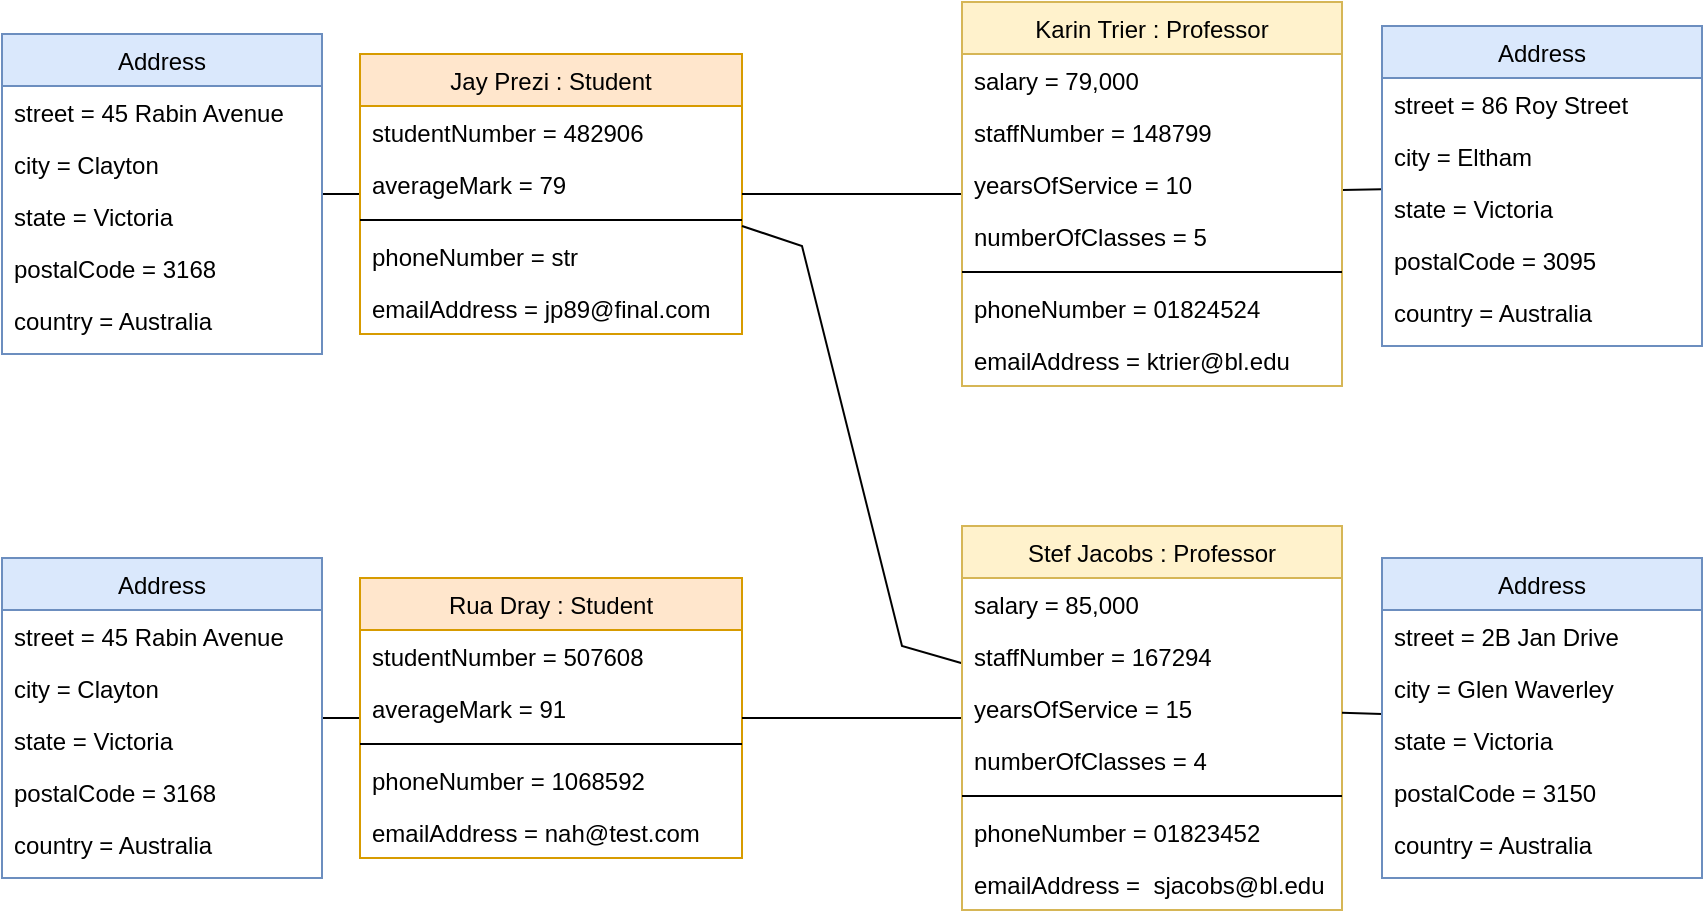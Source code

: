 <mxfile version="25.0.2" pages="2">
  <diagram name="uml object diagram" id="jEh3iE3DxbtNQt7Xf3Le">
    <mxGraphModel dx="1000" dy="1674" grid="0" gridSize="10" guides="1" tooltips="1" connect="1" arrows="1" fold="1" page="0" pageScale="1" pageWidth="1169" pageHeight="827" math="0" shadow="0">
      <root>
        <mxCell id="0" />
        <mxCell id="1" parent="0" />
        <mxCell id="7xocbiBguHXkOmWYN_6A-1" style="edgeStyle=none;shape=connector;curved=0;rounded=0;orthogonalLoop=1;jettySize=auto;html=1;strokeColor=default;align=center;verticalAlign=middle;fontFamily=Helvetica;fontSize=12;fontColor=default;labelBackgroundColor=default;startSize=8;endArrow=none;endFill=0;endSize=8;" edge="1" parent="1" source="7xocbiBguHXkOmWYN_6A-2" target="7xocbiBguHXkOmWYN_6A-35">
          <mxGeometry relative="1" as="geometry" />
        </mxCell>
        <mxCell id="7xocbiBguHXkOmWYN_6A-2" value="Jay Prezi : Student" style="swimlane;fontStyle=0;align=center;verticalAlign=top;childLayout=stackLayout;horizontal=1;startSize=26;horizontalStack=0;resizeParent=1;resizeLast=0;collapsible=1;marginBottom=0;rounded=0;shadow=0;strokeWidth=1;fillColor=#ffe6cc;strokeColor=#d79b00;" vertex="1" parent="1">
          <mxGeometry x="1508" y="46" width="191" height="140" as="geometry">
            <mxRectangle x="130" y="380" width="160" height="26" as="alternateBounds" />
          </mxGeometry>
        </mxCell>
        <mxCell id="7xocbiBguHXkOmWYN_6A-3" value="studentNumber = 482906" style="text;align=left;verticalAlign=top;spacingLeft=4;spacingRight=4;overflow=hidden;rotatable=0;points=[[0,0.5],[1,0.5]];portConstraint=eastwest;fontStyle=0" vertex="1" parent="7xocbiBguHXkOmWYN_6A-2">
          <mxGeometry y="26" width="191" height="26" as="geometry" />
        </mxCell>
        <mxCell id="7xocbiBguHXkOmWYN_6A-4" value="averageMark = 79" style="text;align=left;verticalAlign=top;spacingLeft=4;spacingRight=4;overflow=hidden;rotatable=0;points=[[0,0.5],[1,0.5]];portConstraint=eastwest;rounded=0;shadow=0;html=0;" vertex="1" parent="7xocbiBguHXkOmWYN_6A-2">
          <mxGeometry y="52" width="191" height="26" as="geometry" />
        </mxCell>
        <mxCell id="7xocbiBguHXkOmWYN_6A-5" value="" style="line;strokeWidth=1;rotatable=0;dashed=0;labelPosition=right;align=left;verticalAlign=middle;spacingTop=0;spacingLeft=6;points=[];portConstraint=eastwest;fontFamily=Helvetica;fontSize=12;fontColor=default;labelBackgroundColor=default;" vertex="1" parent="7xocbiBguHXkOmWYN_6A-2">
          <mxGeometry y="78" width="191" height="10" as="geometry" />
        </mxCell>
        <mxCell id="7xocbiBguHXkOmWYN_6A-6" value="phoneNumber = str" style="text;align=left;verticalAlign=top;spacingLeft=4;spacingRight=4;overflow=hidden;rotatable=0;points=[[0,0.5],[1,0.5]];portConstraint=eastwest;rounded=0;shadow=0;html=0;" vertex="1" parent="7xocbiBguHXkOmWYN_6A-2">
          <mxGeometry y="88" width="191" height="26" as="geometry" />
        </mxCell>
        <mxCell id="7xocbiBguHXkOmWYN_6A-7" value="emailAddress = jp89@final.com" style="text;align=left;verticalAlign=top;spacingLeft=4;spacingRight=4;overflow=hidden;rotatable=0;points=[[0,0.5],[1,0.5]];portConstraint=eastwest;rounded=0;shadow=0;html=0;" vertex="1" parent="7xocbiBguHXkOmWYN_6A-2">
          <mxGeometry y="114" width="191" height="26" as="geometry" />
        </mxCell>
        <mxCell id="7xocbiBguHXkOmWYN_6A-8" style="edgeStyle=none;shape=connector;curved=0;rounded=0;orthogonalLoop=1;jettySize=auto;html=1;strokeColor=default;align=center;verticalAlign=middle;fontFamily=Helvetica;fontSize=12;fontColor=default;labelBackgroundColor=default;startSize=8;endArrow=none;endFill=0;endSize=8;" edge="1" parent="1" source="7xocbiBguHXkOmWYN_6A-9" target="7xocbiBguHXkOmWYN_6A-42">
          <mxGeometry relative="1" as="geometry">
            <mxPoint x="1489" y="378" as="targetPoint" />
          </mxGeometry>
        </mxCell>
        <mxCell id="7xocbiBguHXkOmWYN_6A-9" value="Rua Dray : Student" style="swimlane;fontStyle=0;align=center;verticalAlign=top;childLayout=stackLayout;horizontal=1;startSize=26;horizontalStack=0;resizeParent=1;resizeLast=0;collapsible=1;marginBottom=0;rounded=0;shadow=0;strokeWidth=1;fillColor=#ffe6cc;strokeColor=#d79b00;" vertex="1" parent="1">
          <mxGeometry x="1508" y="308" width="191" height="140" as="geometry">
            <mxRectangle x="1369" y="296" width="160" height="26" as="alternateBounds" />
          </mxGeometry>
        </mxCell>
        <mxCell id="7xocbiBguHXkOmWYN_6A-10" value="studentNumber = 507608" style="text;align=left;verticalAlign=top;spacingLeft=4;spacingRight=4;overflow=hidden;rotatable=0;points=[[0,0.5],[1,0.5]];portConstraint=eastwest;fontStyle=0" vertex="1" parent="7xocbiBguHXkOmWYN_6A-9">
          <mxGeometry y="26" width="191" height="26" as="geometry" />
        </mxCell>
        <mxCell id="7xocbiBguHXkOmWYN_6A-11" value="averageMark = 91" style="text;align=left;verticalAlign=top;spacingLeft=4;spacingRight=4;overflow=hidden;rotatable=0;points=[[0,0.5],[1,0.5]];portConstraint=eastwest;rounded=0;shadow=0;html=0;" vertex="1" parent="7xocbiBguHXkOmWYN_6A-9">
          <mxGeometry y="52" width="191" height="26" as="geometry" />
        </mxCell>
        <mxCell id="7xocbiBguHXkOmWYN_6A-12" value="" style="line;strokeWidth=1;rotatable=0;dashed=0;labelPosition=right;align=left;verticalAlign=middle;spacingTop=0;spacingLeft=6;points=[];portConstraint=eastwest;fontFamily=Helvetica;fontSize=12;fontColor=default;labelBackgroundColor=default;" vertex="1" parent="7xocbiBguHXkOmWYN_6A-9">
          <mxGeometry y="78" width="191" height="10" as="geometry" />
        </mxCell>
        <mxCell id="7xocbiBguHXkOmWYN_6A-13" value="phoneNumber = 1068592" style="text;align=left;verticalAlign=top;spacingLeft=4;spacingRight=4;overflow=hidden;rotatable=0;points=[[0,0.5],[1,0.5]];portConstraint=eastwest;rounded=0;shadow=0;html=0;" vertex="1" parent="7xocbiBguHXkOmWYN_6A-9">
          <mxGeometry y="88" width="191" height="26" as="geometry" />
        </mxCell>
        <mxCell id="7xocbiBguHXkOmWYN_6A-14" value="emailAddress = nah@test.com" style="text;align=left;verticalAlign=top;spacingLeft=4;spacingRight=4;overflow=hidden;rotatable=0;points=[[0,0.5],[1,0.5]];portConstraint=eastwest;rounded=0;shadow=0;html=0;" vertex="1" parent="7xocbiBguHXkOmWYN_6A-9">
          <mxGeometry y="114" width="191" height="26" as="geometry" />
        </mxCell>
        <mxCell id="7xocbiBguHXkOmWYN_6A-15" style="edgeStyle=none;curved=0;rounded=0;orthogonalLoop=1;jettySize=auto;html=1;fontSize=12;startSize=8;endSize=8;endArrow=none;endFill=0;strokeColor=default;align=center;verticalAlign=middle;fontFamily=Helvetica;fontColor=default;labelBackgroundColor=default;" edge="1" parent="1" source="7xocbiBguHXkOmWYN_6A-17" target="7xocbiBguHXkOmWYN_6A-2">
          <mxGeometry relative="1" as="geometry" />
        </mxCell>
        <mxCell id="7xocbiBguHXkOmWYN_6A-16" style="edgeStyle=none;shape=connector;curved=0;rounded=0;orthogonalLoop=1;jettySize=auto;html=1;strokeColor=default;align=center;verticalAlign=middle;fontFamily=Helvetica;fontSize=12;fontColor=default;labelBackgroundColor=default;startSize=8;endArrow=none;endFill=0;endSize=8;" edge="1" parent="1" source="7xocbiBguHXkOmWYN_6A-17" target="7xocbiBguHXkOmWYN_6A-48">
          <mxGeometry relative="1" as="geometry">
            <mxPoint x="2019" y="116" as="targetPoint" />
          </mxGeometry>
        </mxCell>
        <mxCell id="7xocbiBguHXkOmWYN_6A-17" value="Karin Trier : Professor" style="swimlane;fontStyle=0;align=center;verticalAlign=top;childLayout=stackLayout;horizontal=1;startSize=26;horizontalStack=0;resizeParent=1;resizeLast=0;collapsible=1;marginBottom=0;rounded=0;shadow=0;strokeWidth=1;fillColor=#fff2cc;strokeColor=#d6b656;" vertex="1" parent="1">
          <mxGeometry x="1809" y="20" width="190" height="192" as="geometry">
            <mxRectangle x="340" y="380" width="170" height="26" as="alternateBounds" />
          </mxGeometry>
        </mxCell>
        <mxCell id="7xocbiBguHXkOmWYN_6A-18" value="salary = 79,000" style="text;align=left;verticalAlign=top;spacingLeft=4;spacingRight=4;overflow=hidden;rotatable=0;points=[[0,0.5],[1,0.5]];portConstraint=eastwest;" vertex="1" parent="7xocbiBguHXkOmWYN_6A-17">
          <mxGeometry y="26" width="190" height="26" as="geometry" />
        </mxCell>
        <mxCell id="7xocbiBguHXkOmWYN_6A-19" value="staffNumber = 148799" style="text;align=left;verticalAlign=top;spacingLeft=4;spacingRight=4;overflow=hidden;rotatable=0;points=[[0,0.5],[1,0.5]];portConstraint=eastwest;" vertex="1" parent="7xocbiBguHXkOmWYN_6A-17">
          <mxGeometry y="52" width="190" height="26" as="geometry" />
        </mxCell>
        <mxCell id="7xocbiBguHXkOmWYN_6A-20" value="yearsOfService = 10" style="text;align=left;verticalAlign=top;spacingLeft=4;spacingRight=4;overflow=hidden;rotatable=0;points=[[0,0.5],[1,0.5]];portConstraint=eastwest;" vertex="1" parent="7xocbiBguHXkOmWYN_6A-17">
          <mxGeometry y="78" width="190" height="26" as="geometry" />
        </mxCell>
        <mxCell id="7xocbiBguHXkOmWYN_6A-21" value="numberOfClasses = 5" style="text;align=left;verticalAlign=top;spacingLeft=4;spacingRight=4;overflow=hidden;rotatable=0;points=[[0,0.5],[1,0.5]];portConstraint=eastwest;" vertex="1" parent="7xocbiBguHXkOmWYN_6A-17">
          <mxGeometry y="104" width="190" height="26" as="geometry" />
        </mxCell>
        <mxCell id="7xocbiBguHXkOmWYN_6A-22" value="" style="line;strokeWidth=1;rotatable=0;dashed=0;labelPosition=right;align=left;verticalAlign=middle;spacingTop=0;spacingLeft=6;points=[];portConstraint=eastwest;fontFamily=Helvetica;fontSize=12;fontColor=default;labelBackgroundColor=default;" vertex="1" parent="7xocbiBguHXkOmWYN_6A-17">
          <mxGeometry y="130" width="190" height="10" as="geometry" />
        </mxCell>
        <mxCell id="7xocbiBguHXkOmWYN_6A-23" value="phoneNumber = 01824524" style="text;align=left;verticalAlign=top;spacingLeft=4;spacingRight=4;overflow=hidden;rotatable=0;points=[[0,0.5],[1,0.5]];portConstraint=eastwest;rounded=0;shadow=0;html=0;" vertex="1" parent="7xocbiBguHXkOmWYN_6A-17">
          <mxGeometry y="140" width="190" height="26" as="geometry" />
        </mxCell>
        <mxCell id="7xocbiBguHXkOmWYN_6A-24" value="emailAddress = ktrier@bl.edu" style="text;align=left;verticalAlign=top;spacingLeft=4;spacingRight=4;overflow=hidden;rotatable=0;points=[[0,0.5],[1,0.5]];portConstraint=eastwest;rounded=0;shadow=0;html=0;" vertex="1" parent="7xocbiBguHXkOmWYN_6A-17">
          <mxGeometry y="166" width="190" height="26" as="geometry" />
        </mxCell>
        <mxCell id="7xocbiBguHXkOmWYN_6A-25" style="edgeStyle=none;curved=0;rounded=0;orthogonalLoop=1;jettySize=auto;html=1;fontSize=12;startSize=8;endSize=8;endArrow=none;endFill=0;strokeColor=default;align=center;verticalAlign=middle;fontFamily=Helvetica;fontColor=default;labelBackgroundColor=default;" edge="1" parent="1" source="7xocbiBguHXkOmWYN_6A-27" target="7xocbiBguHXkOmWYN_6A-9">
          <mxGeometry relative="1" as="geometry" />
        </mxCell>
        <mxCell id="7xocbiBguHXkOmWYN_6A-26" style="edgeStyle=none;curved=0;rounded=0;orthogonalLoop=1;jettySize=auto;html=1;fontSize=12;startSize=8;endSize=8;endArrow=none;endFill=0;strokeColor=default;align=center;verticalAlign=middle;fontFamily=Helvetica;fontColor=default;labelBackgroundColor=default;" edge="1" parent="1" source="7xocbiBguHXkOmWYN_6A-27" target="7xocbiBguHXkOmWYN_6A-2">
          <mxGeometry relative="1" as="geometry">
            <Array as="points">
              <mxPoint x="1779" y="342" />
              <mxPoint x="1729" y="142" />
              <mxPoint x="1699" y="132" />
            </Array>
          </mxGeometry>
        </mxCell>
        <mxCell id="7xocbiBguHXkOmWYN_6A-27" value="Stef Jacobs : Professor" style="swimlane;fontStyle=0;align=center;verticalAlign=top;childLayout=stackLayout;horizontal=1;startSize=26;horizontalStack=0;resizeParent=1;resizeLast=0;collapsible=1;marginBottom=0;rounded=0;shadow=0;strokeWidth=1;fillColor=#fff2cc;strokeColor=#d6b656;" vertex="1" parent="1">
          <mxGeometry x="1809" y="282" width="190" height="192" as="geometry">
            <mxRectangle x="340" y="380" width="170" height="26" as="alternateBounds" />
          </mxGeometry>
        </mxCell>
        <mxCell id="7xocbiBguHXkOmWYN_6A-28" value="salary = 85,000" style="text;align=left;verticalAlign=top;spacingLeft=4;spacingRight=4;overflow=hidden;rotatable=0;points=[[0,0.5],[1,0.5]];portConstraint=eastwest;" vertex="1" parent="7xocbiBguHXkOmWYN_6A-27">
          <mxGeometry y="26" width="190" height="26" as="geometry" />
        </mxCell>
        <mxCell id="7xocbiBguHXkOmWYN_6A-29" value="staffNumber = 167294" style="text;align=left;verticalAlign=top;spacingLeft=4;spacingRight=4;overflow=hidden;rotatable=0;points=[[0,0.5],[1,0.5]];portConstraint=eastwest;" vertex="1" parent="7xocbiBguHXkOmWYN_6A-27">
          <mxGeometry y="52" width="190" height="26" as="geometry" />
        </mxCell>
        <mxCell id="7xocbiBguHXkOmWYN_6A-30" value="yearsOfService = 15" style="text;align=left;verticalAlign=top;spacingLeft=4;spacingRight=4;overflow=hidden;rotatable=0;points=[[0,0.5],[1,0.5]];portConstraint=eastwest;" vertex="1" parent="7xocbiBguHXkOmWYN_6A-27">
          <mxGeometry y="78" width="190" height="26" as="geometry" />
        </mxCell>
        <mxCell id="7xocbiBguHXkOmWYN_6A-31" value="numberOfClasses = 4" style="text;align=left;verticalAlign=top;spacingLeft=4;spacingRight=4;overflow=hidden;rotatable=0;points=[[0,0.5],[1,0.5]];portConstraint=eastwest;" vertex="1" parent="7xocbiBguHXkOmWYN_6A-27">
          <mxGeometry y="104" width="190" height="26" as="geometry" />
        </mxCell>
        <mxCell id="7xocbiBguHXkOmWYN_6A-32" value="" style="line;strokeWidth=1;rotatable=0;dashed=0;labelPosition=right;align=left;verticalAlign=middle;spacingTop=0;spacingLeft=6;points=[];portConstraint=eastwest;fontFamily=Helvetica;fontSize=12;fontColor=default;labelBackgroundColor=default;" vertex="1" parent="7xocbiBguHXkOmWYN_6A-27">
          <mxGeometry y="130" width="190" height="10" as="geometry" />
        </mxCell>
        <mxCell id="7xocbiBguHXkOmWYN_6A-33" value="phoneNumber = 01823452" style="text;align=left;verticalAlign=top;spacingLeft=4;spacingRight=4;overflow=hidden;rotatable=0;points=[[0,0.5],[1,0.5]];portConstraint=eastwest;rounded=0;shadow=0;html=0;" vertex="1" parent="7xocbiBguHXkOmWYN_6A-27">
          <mxGeometry y="140" width="190" height="26" as="geometry" />
        </mxCell>
        <mxCell id="7xocbiBguHXkOmWYN_6A-34" value="emailAddress =  sjacobs@bl.edu" style="text;align=left;verticalAlign=top;spacingLeft=4;spacingRight=4;overflow=hidden;rotatable=0;points=[[0,0.5],[1,0.5]];portConstraint=eastwest;rounded=0;shadow=0;html=0;" vertex="1" parent="7xocbiBguHXkOmWYN_6A-27">
          <mxGeometry y="166" width="190" height="26" as="geometry" />
        </mxCell>
        <mxCell id="7xocbiBguHXkOmWYN_6A-35" value="Address" style="swimlane;fontStyle=0;align=center;verticalAlign=top;childLayout=stackLayout;horizontal=1;startSize=26;horizontalStack=0;resizeParent=1;resizeLast=0;collapsible=1;marginBottom=0;rounded=0;shadow=0;strokeWidth=1;fillColor=#dae8fc;strokeColor=#6c8ebf;" vertex="1" parent="1">
          <mxGeometry x="1329" y="36" width="160" height="160" as="geometry">
            <mxRectangle x="550" y="140" width="160" height="26" as="alternateBounds" />
          </mxGeometry>
        </mxCell>
        <mxCell id="7xocbiBguHXkOmWYN_6A-36" value="street = 45 Rabin Avenue" style="text;align=left;verticalAlign=top;spacingLeft=4;spacingRight=4;overflow=hidden;rotatable=0;points=[[0,0.5],[1,0.5]];portConstraint=eastwest;" vertex="1" parent="7xocbiBguHXkOmWYN_6A-35">
          <mxGeometry y="26" width="160" height="26" as="geometry" />
        </mxCell>
        <mxCell id="7xocbiBguHXkOmWYN_6A-37" value="city = Clayton" style="text;align=left;verticalAlign=top;spacingLeft=4;spacingRight=4;overflow=hidden;rotatable=0;points=[[0,0.5],[1,0.5]];portConstraint=eastwest;rounded=0;shadow=0;html=0;" vertex="1" parent="7xocbiBguHXkOmWYN_6A-35">
          <mxGeometry y="52" width="160" height="26" as="geometry" />
        </mxCell>
        <mxCell id="7xocbiBguHXkOmWYN_6A-38" value="state = Victoria" style="text;align=left;verticalAlign=top;spacingLeft=4;spacingRight=4;overflow=hidden;rotatable=0;points=[[0,0.5],[1,0.5]];portConstraint=eastwest;rounded=0;shadow=0;html=0;" vertex="1" parent="7xocbiBguHXkOmWYN_6A-35">
          <mxGeometry y="78" width="160" height="26" as="geometry" />
        </mxCell>
        <mxCell id="7xocbiBguHXkOmWYN_6A-39" value="postalCode = 3168" style="text;align=left;verticalAlign=top;spacingLeft=4;spacingRight=4;overflow=hidden;rotatable=0;points=[[0,0.5],[1,0.5]];portConstraint=eastwest;rounded=0;shadow=0;html=0;" vertex="1" parent="7xocbiBguHXkOmWYN_6A-35">
          <mxGeometry y="104" width="160" height="26" as="geometry" />
        </mxCell>
        <mxCell id="7xocbiBguHXkOmWYN_6A-40" value="country = Australia" style="text;align=left;verticalAlign=top;spacingLeft=4;spacingRight=4;overflow=hidden;rotatable=0;points=[[0,0.5],[1,0.5]];portConstraint=eastwest;rounded=0;shadow=0;html=0;" vertex="1" parent="7xocbiBguHXkOmWYN_6A-35">
          <mxGeometry y="130" width="160" height="26" as="geometry" />
        </mxCell>
        <mxCell id="7xocbiBguHXkOmWYN_6A-41" style="edgeStyle=none;shape=connector;curved=0;rounded=0;orthogonalLoop=1;jettySize=auto;html=1;strokeColor=default;align=center;verticalAlign=middle;fontFamily=Helvetica;fontSize=12;fontColor=default;labelBackgroundColor=default;startSize=8;endArrow=none;endFill=0;endSize=8;" edge="1" parent="1" source="7xocbiBguHXkOmWYN_6A-30" target="7xocbiBguHXkOmWYN_6A-54">
          <mxGeometry relative="1" as="geometry">
            <mxPoint x="2019" y="375.949" as="targetPoint" />
          </mxGeometry>
        </mxCell>
        <mxCell id="7xocbiBguHXkOmWYN_6A-42" value="Address" style="swimlane;fontStyle=0;align=center;verticalAlign=top;childLayout=stackLayout;horizontal=1;startSize=26;horizontalStack=0;resizeParent=1;resizeLast=0;collapsible=1;marginBottom=0;rounded=0;shadow=0;strokeWidth=1;fillColor=#dae8fc;strokeColor=#6c8ebf;" vertex="1" parent="1">
          <mxGeometry x="1329" y="298" width="160" height="160" as="geometry">
            <mxRectangle x="550" y="140" width="160" height="26" as="alternateBounds" />
          </mxGeometry>
        </mxCell>
        <mxCell id="7xocbiBguHXkOmWYN_6A-43" value="street = 45 Rabin Avenue" style="text;align=left;verticalAlign=top;spacingLeft=4;spacingRight=4;overflow=hidden;rotatable=0;points=[[0,0.5],[1,0.5]];portConstraint=eastwest;" vertex="1" parent="7xocbiBguHXkOmWYN_6A-42">
          <mxGeometry y="26" width="160" height="26" as="geometry" />
        </mxCell>
        <mxCell id="7xocbiBguHXkOmWYN_6A-44" value="city = Clayton" style="text;align=left;verticalAlign=top;spacingLeft=4;spacingRight=4;overflow=hidden;rotatable=0;points=[[0,0.5],[1,0.5]];portConstraint=eastwest;rounded=0;shadow=0;html=0;" vertex="1" parent="7xocbiBguHXkOmWYN_6A-42">
          <mxGeometry y="52" width="160" height="26" as="geometry" />
        </mxCell>
        <mxCell id="7xocbiBguHXkOmWYN_6A-45" value="state = Victoria" style="text;align=left;verticalAlign=top;spacingLeft=4;spacingRight=4;overflow=hidden;rotatable=0;points=[[0,0.5],[1,0.5]];portConstraint=eastwest;rounded=0;shadow=0;html=0;" vertex="1" parent="7xocbiBguHXkOmWYN_6A-42">
          <mxGeometry y="78" width="160" height="26" as="geometry" />
        </mxCell>
        <mxCell id="7xocbiBguHXkOmWYN_6A-46" value="postalCode = 3168" style="text;align=left;verticalAlign=top;spacingLeft=4;spacingRight=4;overflow=hidden;rotatable=0;points=[[0,0.5],[1,0.5]];portConstraint=eastwest;rounded=0;shadow=0;html=0;" vertex="1" parent="7xocbiBguHXkOmWYN_6A-42">
          <mxGeometry y="104" width="160" height="26" as="geometry" />
        </mxCell>
        <mxCell id="7xocbiBguHXkOmWYN_6A-47" value="country = Australia" style="text;align=left;verticalAlign=top;spacingLeft=4;spacingRight=4;overflow=hidden;rotatable=0;points=[[0,0.5],[1,0.5]];portConstraint=eastwest;rounded=0;shadow=0;html=0;" vertex="1" parent="7xocbiBguHXkOmWYN_6A-42">
          <mxGeometry y="130" width="160" height="26" as="geometry" />
        </mxCell>
        <mxCell id="7xocbiBguHXkOmWYN_6A-48" value="Address" style="swimlane;fontStyle=0;align=center;verticalAlign=top;childLayout=stackLayout;horizontal=1;startSize=26;horizontalStack=0;resizeParent=1;resizeLast=0;collapsible=1;marginBottom=0;rounded=0;shadow=0;strokeWidth=1;fillColor=#dae8fc;strokeColor=#6c8ebf;" vertex="1" parent="1">
          <mxGeometry x="2019" y="32" width="160" height="160" as="geometry">
            <mxRectangle x="550" y="140" width="160" height="26" as="alternateBounds" />
          </mxGeometry>
        </mxCell>
        <mxCell id="7xocbiBguHXkOmWYN_6A-49" value="street = 86 Roy Street" style="text;align=left;verticalAlign=top;spacingLeft=4;spacingRight=4;overflow=hidden;rotatable=0;points=[[0,0.5],[1,0.5]];portConstraint=eastwest;" vertex="1" parent="7xocbiBguHXkOmWYN_6A-48">
          <mxGeometry y="26" width="160" height="26" as="geometry" />
        </mxCell>
        <mxCell id="7xocbiBguHXkOmWYN_6A-50" value="city = Eltham" style="text;align=left;verticalAlign=top;spacingLeft=4;spacingRight=4;overflow=hidden;rotatable=0;points=[[0,0.5],[1,0.5]];portConstraint=eastwest;rounded=0;shadow=0;html=0;" vertex="1" parent="7xocbiBguHXkOmWYN_6A-48">
          <mxGeometry y="52" width="160" height="26" as="geometry" />
        </mxCell>
        <mxCell id="7xocbiBguHXkOmWYN_6A-51" value="state = Victoria" style="text;align=left;verticalAlign=top;spacingLeft=4;spacingRight=4;overflow=hidden;rotatable=0;points=[[0,0.5],[1,0.5]];portConstraint=eastwest;rounded=0;shadow=0;html=0;" vertex="1" parent="7xocbiBguHXkOmWYN_6A-48">
          <mxGeometry y="78" width="160" height="26" as="geometry" />
        </mxCell>
        <mxCell id="7xocbiBguHXkOmWYN_6A-52" value="postalCode = 3095" style="text;align=left;verticalAlign=top;spacingLeft=4;spacingRight=4;overflow=hidden;rotatable=0;points=[[0,0.5],[1,0.5]];portConstraint=eastwest;rounded=0;shadow=0;html=0;" vertex="1" parent="7xocbiBguHXkOmWYN_6A-48">
          <mxGeometry y="104" width="160" height="26" as="geometry" />
        </mxCell>
        <mxCell id="7xocbiBguHXkOmWYN_6A-53" value="country = Australia" style="text;align=left;verticalAlign=top;spacingLeft=4;spacingRight=4;overflow=hidden;rotatable=0;points=[[0,0.5],[1,0.5]];portConstraint=eastwest;rounded=0;shadow=0;html=0;" vertex="1" parent="7xocbiBguHXkOmWYN_6A-48">
          <mxGeometry y="130" width="160" height="26" as="geometry" />
        </mxCell>
        <mxCell id="7xocbiBguHXkOmWYN_6A-54" value="Address" style="swimlane;fontStyle=0;align=center;verticalAlign=top;childLayout=stackLayout;horizontal=1;startSize=26;horizontalStack=0;resizeParent=1;resizeLast=0;collapsible=1;marginBottom=0;rounded=0;shadow=0;strokeWidth=1;fillColor=#dae8fc;strokeColor=#6c8ebf;" vertex="1" parent="1">
          <mxGeometry x="2019" y="298" width="160" height="160" as="geometry">
            <mxRectangle x="550" y="140" width="160" height="26" as="alternateBounds" />
          </mxGeometry>
        </mxCell>
        <mxCell id="7xocbiBguHXkOmWYN_6A-55" value="street = 2B Jan Drive" style="text;align=left;verticalAlign=top;spacingLeft=4;spacingRight=4;overflow=hidden;rotatable=0;points=[[0,0.5],[1,0.5]];portConstraint=eastwest;" vertex="1" parent="7xocbiBguHXkOmWYN_6A-54">
          <mxGeometry y="26" width="160" height="26" as="geometry" />
        </mxCell>
        <mxCell id="7xocbiBguHXkOmWYN_6A-56" value="city = Glen Waverley" style="text;align=left;verticalAlign=top;spacingLeft=4;spacingRight=4;overflow=hidden;rotatable=0;points=[[0,0.5],[1,0.5]];portConstraint=eastwest;rounded=0;shadow=0;html=0;" vertex="1" parent="7xocbiBguHXkOmWYN_6A-54">
          <mxGeometry y="52" width="160" height="26" as="geometry" />
        </mxCell>
        <mxCell id="7xocbiBguHXkOmWYN_6A-57" value="state = Victoria" style="text;align=left;verticalAlign=top;spacingLeft=4;spacingRight=4;overflow=hidden;rotatable=0;points=[[0,0.5],[1,0.5]];portConstraint=eastwest;rounded=0;shadow=0;html=0;" vertex="1" parent="7xocbiBguHXkOmWYN_6A-54">
          <mxGeometry y="78" width="160" height="26" as="geometry" />
        </mxCell>
        <mxCell id="7xocbiBguHXkOmWYN_6A-58" value="postalCode = 3150" style="text;align=left;verticalAlign=top;spacingLeft=4;spacingRight=4;overflow=hidden;rotatable=0;points=[[0,0.5],[1,0.5]];portConstraint=eastwest;rounded=0;shadow=0;html=0;" vertex="1" parent="7xocbiBguHXkOmWYN_6A-54">
          <mxGeometry y="104" width="160" height="26" as="geometry" />
        </mxCell>
        <mxCell id="7xocbiBguHXkOmWYN_6A-59" value="country = Australia" style="text;align=left;verticalAlign=top;spacingLeft=4;spacingRight=4;overflow=hidden;rotatable=0;points=[[0,0.5],[1,0.5]];portConstraint=eastwest;rounded=0;shadow=0;html=0;" vertex="1" parent="7xocbiBguHXkOmWYN_6A-54">
          <mxGeometry y="130" width="160" height="26" as="geometry" />
        </mxCell>
      </root>
    </mxGraphModel>
  </diagram>
  <diagram name="class to object" id="P0GuW0m8wbhAww9dqu_2">
    <mxGraphModel dx="1933" dy="1099" grid="1" gridSize="10" guides="1" tooltips="1" connect="1" arrows="1" fold="1" page="0" pageScale="1" pageWidth="1169" pageHeight="827" math="0" shadow="0">
      <root>
        <mxCell id="pzczP67oPYf6B7buiO8z-0" />
        <mxCell id="pzczP67oPYf6B7buiO8z-1" parent="pzczP67oPYf6B7buiO8z-0" />
        <mxCell id="gTc1_8ZYi1Vy21XJE6t1-2" value="" style="shape=link;html=1;rounded=0;strokeColor=#666666;align=center;verticalAlign=middle;fontFamily=Helvetica;fontSize=12;fontColor=default;labelBackgroundColor=default;edgeStyle=none;startSize=8;endArrow=none;endFill=0;endSize=8;curved=0;" edge="1" parent="pzczP67oPYf6B7buiO8z-1">
          <mxGeometry width="100" relative="1" as="geometry">
            <mxPoint x="320" y="370" as="sourcePoint" />
            <mxPoint x="320" y="820" as="targetPoint" />
          </mxGeometry>
        </mxCell>
        <mxCell id="gTc1_8ZYi1Vy21XJE6t1-3" value="Class Diagram" style="text;html=1;align=center;verticalAlign=middle;whiteSpace=wrap;rounded=0;fontSize=12;fontFamily=Helvetica;fontColor=default;labelBackgroundColor=default;fontStyle=1" vertex="1" parent="pzczP67oPYf6B7buiO8z-1">
          <mxGeometry x="132.89" y="380" width="190" height="30" as="geometry" />
        </mxCell>
        <mxCell id="gTc1_8ZYi1Vy21XJE6t1-4" value="Object Diagram" style="text;html=1;align=center;verticalAlign=middle;whiteSpace=wrap;rounded=0;fontSize=12;fontFamily=Helvetica;fontColor=default;labelBackgroundColor=default;fontStyle=1" vertex="1" parent="pzczP67oPYf6B7buiO8z-1">
          <mxGeometry x="300" y="380" width="190" height="30" as="geometry" />
        </mxCell>
        <mxCell id="pzczP67oPYf6B7buiO8z-2" value="Person" style="swimlane;fontStyle=2;align=center;verticalAlign=top;childLayout=stackLayout;horizontal=1;startSize=26;horizontalStack=0;resizeParent=1;resizeLast=0;collapsible=1;marginBottom=0;rounded=0;shadow=0;strokeWidth=1;fillColor=#f8cecc;strokeColor=#b85450;fontColor=#1A1A1A;" parent="pzczP67oPYf6B7buiO8z-1" vertex="1">
          <mxGeometry x="-103.81" y="430" width="144.218" height="118.864" as="geometry">
            <mxRectangle x="230" y="140" width="160" height="26" as="alternateBounds" />
          </mxGeometry>
        </mxCell>
        <mxCell id="pzczP67oPYf6B7buiO8z-3" value="+name: str" style="text;align=left;verticalAlign=top;spacingLeft=4;spacingRight=4;overflow=hidden;rotatable=0;points=[[0,0.5],[1,0.5]];portConstraint=eastwest;fontColor=#1A1A1A;" parent="pzczP67oPYf6B7buiO8z-2" vertex="1">
          <mxGeometry y="26" width="144.218" height="21.558" as="geometry" />
        </mxCell>
        <mxCell id="pzczP67oPYf6B7buiO8z-4" value="+phoneNumber: str" style="text;align=left;verticalAlign=top;spacingLeft=4;spacingRight=4;overflow=hidden;rotatable=0;points=[[0,0.5],[1,0.5]];portConstraint=eastwest;rounded=0;shadow=0;html=0;fontColor=#1A1A1A;" parent="pzczP67oPYf6B7buiO8z-2" vertex="1">
          <mxGeometry y="47.558" width="144.218" height="21.558" as="geometry" />
        </mxCell>
        <mxCell id="pzczP67oPYf6B7buiO8z-5" value="+emailAddress: str" style="text;align=left;verticalAlign=top;spacingLeft=4;spacingRight=4;overflow=hidden;rotatable=0;points=[[0,0.5],[1,0.5]];portConstraint=eastwest;rounded=0;shadow=0;html=0;fontColor=#1A1A1A;" parent="pzczP67oPYf6B7buiO8z-2" vertex="1">
          <mxGeometry y="69.116" width="144.218" height="21.558" as="geometry" />
        </mxCell>
        <mxCell id="pzczP67oPYf6B7buiO8z-6" value="" style="line;html=1;strokeWidth=1;align=left;verticalAlign=middle;spacingTop=-1;spacingLeft=3;spacingRight=3;rotatable=0;labelPosition=right;points=[];portConstraint=eastwest;fontColor=#1A1A1A;" parent="pzczP67oPYf6B7buiO8z-2" vertex="1">
          <mxGeometry y="90.673" width="144.218" height="6.633" as="geometry" />
        </mxCell>
        <mxCell id="pzczP67oPYf6B7buiO8z-7" value="+purchaseParkingPass()" style="text;align=left;verticalAlign=top;spacingLeft=4;spacingRight=4;overflow=hidden;rotatable=0;points=[[0,0.5],[1,0.5]];portConstraint=eastwest;fontColor=#1A1A1A;" parent="pzczP67oPYf6B7buiO8z-2" vertex="1">
          <mxGeometry y="97.307" width="144.218" height="21.558" as="geometry" />
        </mxCell>
        <mxCell id="pzczP67oPYf6B7buiO8z-8" value="Student" style="swimlane;fontStyle=0;align=center;verticalAlign=top;childLayout=stackLayout;horizontal=1;startSize=26;horizontalStack=0;resizeParent=1;resizeLast=0;collapsible=1;marginBottom=0;rounded=0;shadow=0;strokeWidth=1;fillColor=#ffe6cc;strokeColor=#d79b00;fontColor=#1A1A1A;" parent="pzczP67oPYf6B7buiO8z-1" vertex="1">
          <mxGeometry x="-230" y="645.578" width="144.218" height="118.864" as="geometry">
            <mxRectangle x="130" y="380" width="160" height="26" as="alternateBounds" />
          </mxGeometry>
        </mxCell>
        <mxCell id="pzczP67oPYf6B7buiO8z-9" value="+studentNumber: int" style="text;align=left;verticalAlign=top;spacingLeft=4;spacingRight=4;overflow=hidden;rotatable=0;points=[[0,0.5],[1,0.5]];portConstraint=eastwest;fontStyle=0;fontColor=#1A1A1A;" parent="pzczP67oPYf6B7buiO8z-8" vertex="1">
          <mxGeometry y="26" width="144.218" height="21.558" as="geometry" />
        </mxCell>
        <mxCell id="pzczP67oPYf6B7buiO8z-10" value="+averageMark: int" style="text;align=left;verticalAlign=top;spacingLeft=4;spacingRight=4;overflow=hidden;rotatable=0;points=[[0,0.5],[1,0.5]];portConstraint=eastwest;rounded=0;shadow=0;html=0;fontColor=#1A1A1A;" parent="pzczP67oPYf6B7buiO8z-8" vertex="1">
          <mxGeometry y="47.558" width="144.218" height="21.558" as="geometry" />
        </mxCell>
        <mxCell id="pzczP67oPYf6B7buiO8z-11" value="" style="line;html=1;strokeWidth=1;align=left;verticalAlign=middle;spacingTop=-1;spacingLeft=3;spacingRight=3;rotatable=0;labelPosition=right;points=[];portConstraint=eastwest;fontColor=#1A1A1A;" parent="pzczP67oPYf6B7buiO8z-8" vertex="1">
          <mxGeometry y="69.116" width="144.218" height="6.633" as="geometry" />
        </mxCell>
        <mxCell id="pzczP67oPYf6B7buiO8z-12" value="+isEligibleToEnroll(str): bool" style="text;align=left;verticalAlign=top;spacingLeft=4;spacingRight=4;overflow=hidden;rotatable=0;points=[[0,0.5],[1,0.5]];portConstraint=eastwest;fontStyle=4;fontColor=#1A1A1A;" parent="pzczP67oPYf6B7buiO8z-8" vertex="1">
          <mxGeometry y="75.749" width="144.218" height="21.558" as="geometry" />
        </mxCell>
        <mxCell id="pzczP67oPYf6B7buiO8z-13" value="+getSeminarsTaken(): int" style="text;align=left;verticalAlign=top;spacingLeft=4;spacingRight=4;overflow=hidden;rotatable=0;points=[[0,0.5],[1,0.5]];portConstraint=eastwest;fontColor=#1A1A1A;" parent="pzczP67oPYf6B7buiO8z-8" vertex="1">
          <mxGeometry y="97.307" width="144.218" height="21.558" as="geometry" />
        </mxCell>
        <mxCell id="pzczP67oPYf6B7buiO8z-14" value="" style="endArrow=block;endSize=10;endFill=0;shadow=0;strokeWidth=1;rounded=0;edgeStyle=elbowEdgeStyle;elbow=vertical;fontColor=#1A1A1A;" parent="pzczP67oPYf6B7buiO8z-1" source="pzczP67oPYf6B7buiO8z-8" target="pzczP67oPYf6B7buiO8z-2" edge="1">
          <mxGeometry width="160" relative="1" as="geometry">
            <mxPoint x="-121.837" y="498.819" as="sourcePoint" />
            <mxPoint x="-121.837" y="498.819" as="targetPoint" />
          </mxGeometry>
        </mxCell>
        <mxCell id="pzczP67oPYf6B7buiO8z-15" value="Professor" style="swimlane;fontStyle=0;align=center;verticalAlign=top;childLayout=stackLayout;horizontal=1;startSize=26;horizontalStack=0;resizeParent=1;resizeLast=0;collapsible=1;marginBottom=0;rounded=0;shadow=0;strokeWidth=1;fillColor=#fff2cc;strokeColor=#d6b656;fontColor=#1A1A1A;" parent="pzczP67oPYf6B7buiO8z-1" vertex="1">
          <mxGeometry x="40.408" y="645.578" width="144.218" height="118.864" as="geometry">
            <mxRectangle x="340" y="380" width="170" height="26" as="alternateBounds" />
          </mxGeometry>
        </mxCell>
        <mxCell id="pzczP67oPYf6B7buiO8z-16" value="/salary: int" style="text;align=left;verticalAlign=top;spacingLeft=4;spacingRight=4;overflow=hidden;rotatable=0;points=[[0,0.5],[1,0.5]];portConstraint=eastwest;fontColor=#1A1A1A;" parent="pzczP67oPYf6B7buiO8z-15" vertex="1">
          <mxGeometry y="26" width="144.218" height="21.558" as="geometry" />
        </mxCell>
        <mxCell id="JW6PrNe1bxVS56QCjVLZ-0" value="#staffNumber: int" style="text;align=left;verticalAlign=top;spacingLeft=4;spacingRight=4;overflow=hidden;rotatable=0;points=[[0,0.5],[1,0.5]];portConstraint=eastwest;fontColor=#1A1A1A;" parent="pzczP67oPYf6B7buiO8z-15" vertex="1">
          <mxGeometry y="47.558" width="144.218" height="21.558" as="geometry" />
        </mxCell>
        <mxCell id="aZciTYqOEJMMC_ZfQV8L-3" value="-yearsOfService: int" style="text;align=left;verticalAlign=top;spacingLeft=4;spacingRight=4;overflow=hidden;rotatable=0;points=[[0,0.5],[1,0.5]];portConstraint=eastwest;fontColor=#1A1A1A;" parent="pzczP67oPYf6B7buiO8z-15" vertex="1">
          <mxGeometry y="69.116" width="144.218" height="21.558" as="geometry" />
        </mxCell>
        <mxCell id="aZciTYqOEJMMC_ZfQV8L-4" value="+numberOfClasses: int" style="text;align=left;verticalAlign=top;spacingLeft=4;spacingRight=4;overflow=hidden;rotatable=0;points=[[0,0.5],[1,0.5]];portConstraint=eastwest;fontColor=#1A1A1A;" parent="pzczP67oPYf6B7buiO8z-15" vertex="1">
          <mxGeometry y="90.673" width="144.218" height="21.558" as="geometry" />
        </mxCell>
        <mxCell id="pzczP67oPYf6B7buiO8z-17" value="" style="line;html=1;strokeWidth=1;align=left;verticalAlign=middle;spacingTop=-1;spacingLeft=3;spacingRight=3;rotatable=0;labelPosition=right;points=[];portConstraint=eastwest;fontColor=#1A1A1A;" parent="pzczP67oPYf6B7buiO8z-15" vertex="1">
          <mxGeometry y="112.231" width="144.218" height="6.633" as="geometry" />
        </mxCell>
        <mxCell id="pzczP67oPYf6B7buiO8z-18" value="" style="endArrow=block;endSize=10;endFill=0;shadow=0;strokeWidth=1;rounded=0;edgeStyle=elbowEdgeStyle;elbow=vertical;fontColor=#1A1A1A;" parent="pzczP67oPYf6B7buiO8z-1" source="pzczP67oPYf6B7buiO8z-15" target="pzczP67oPYf6B7buiO8z-2" edge="1">
          <mxGeometry width="160" relative="1" as="geometry">
            <mxPoint x="-112.823" y="639.774" as="sourcePoint" />
            <mxPoint x="-22.687" y="555.201" as="targetPoint" />
          </mxGeometry>
        </mxCell>
        <mxCell id="pzczP67oPYf6B7buiO8z-19" value="Address" style="swimlane;fontStyle=0;align=center;verticalAlign=top;childLayout=stackLayout;horizontal=1;startSize=26;horizontalStack=0;resizeParent=1;resizeLast=0;collapsible=1;marginBottom=0;rounded=0;shadow=0;strokeWidth=1;fillColor=#dae8fc;strokeColor=#6c8ebf;fontColor=#1A1A1A;" parent="pzczP67oPYf6B7buiO8z-1" vertex="1">
          <mxGeometry x="155.782" y="430" width="144.218" height="183.538" as="geometry">
            <mxRectangle x="550" y="140" width="160" height="26" as="alternateBounds" />
          </mxGeometry>
        </mxCell>
        <mxCell id="pzczP67oPYf6B7buiO8z-20" value="+street: str" style="text;align=left;verticalAlign=top;spacingLeft=4;spacingRight=4;overflow=hidden;rotatable=0;points=[[0,0.5],[1,0.5]];portConstraint=eastwest;fontColor=#1A1A1A;" parent="pzczP67oPYf6B7buiO8z-19" vertex="1">
          <mxGeometry y="26" width="144.218" height="21.558" as="geometry" />
        </mxCell>
        <mxCell id="pzczP67oPYf6B7buiO8z-21" value="+city: str" style="text;align=left;verticalAlign=top;spacingLeft=4;spacingRight=4;overflow=hidden;rotatable=0;points=[[0,0.5],[1,0.5]];portConstraint=eastwest;rounded=0;shadow=0;html=0;fontColor=#1A1A1A;" parent="pzczP67oPYf6B7buiO8z-19" vertex="1">
          <mxGeometry y="47.558" width="144.218" height="21.558" as="geometry" />
        </mxCell>
        <mxCell id="pzczP67oPYf6B7buiO8z-22" value="+state: str" style="text;align=left;verticalAlign=top;spacingLeft=4;spacingRight=4;overflow=hidden;rotatable=0;points=[[0,0.5],[1,0.5]];portConstraint=eastwest;rounded=0;shadow=0;html=0;fontColor=#1A1A1A;" parent="pzczP67oPYf6B7buiO8z-19" vertex="1">
          <mxGeometry y="69.116" width="144.218" height="21.558" as="geometry" />
        </mxCell>
        <mxCell id="pzczP67oPYf6B7buiO8z-23" value="+postalCode: int" style="text;align=left;verticalAlign=top;spacingLeft=4;spacingRight=4;overflow=hidden;rotatable=0;points=[[0,0.5],[1,0.5]];portConstraint=eastwest;rounded=0;shadow=0;html=0;fontColor=#1A1A1A;" parent="pzczP67oPYf6B7buiO8z-19" vertex="1">
          <mxGeometry y="90.673" width="144.218" height="21.558" as="geometry" />
        </mxCell>
        <mxCell id="pzczP67oPYf6B7buiO8z-24" value="+country: str" style="text;align=left;verticalAlign=top;spacingLeft=4;spacingRight=4;overflow=hidden;rotatable=0;points=[[0,0.5],[1,0.5]];portConstraint=eastwest;rounded=0;shadow=0;html=0;fontColor=#1A1A1A;" parent="pzczP67oPYf6B7buiO8z-19" vertex="1">
          <mxGeometry y="112.231" width="144.218" height="21.558" as="geometry" />
        </mxCell>
        <mxCell id="pzczP67oPYf6B7buiO8z-25" value="" style="line;html=1;strokeWidth=1;align=left;verticalAlign=middle;spacingTop=-1;spacingLeft=3;spacingRight=3;rotatable=0;labelPosition=right;points=[];portConstraint=eastwest;fontColor=#1A1A1A;" parent="pzczP67oPYf6B7buiO8z-19" vertex="1">
          <mxGeometry y="133.789" width="144.218" height="6.633" as="geometry" />
        </mxCell>
        <mxCell id="pzczP67oPYf6B7buiO8z-26" value="-validate(): bool" style="text;align=left;verticalAlign=top;spacingLeft=4;spacingRight=4;overflow=hidden;rotatable=0;points=[[0,0.5],[1,0.5]];portConstraint=eastwest;fontColor=#1A1A1A;" parent="pzczP67oPYf6B7buiO8z-19" vertex="1">
          <mxGeometry y="140.422" width="144.218" height="21.558" as="geometry" />
        </mxCell>
        <mxCell id="pzczP67oPYf6B7buiO8z-27" value="+outputAsLabel(): str" style="text;align=left;verticalAlign=top;spacingLeft=4;spacingRight=4;overflow=hidden;rotatable=0;points=[[0,0.5],[1,0.5]];portConstraint=eastwest;fontColor=#1A1A1A;" parent="pzczP67oPYf6B7buiO8z-19" vertex="1">
          <mxGeometry y="161.98" width="144.218" height="21.558" as="geometry" />
        </mxCell>
        <mxCell id="pzczP67oPYf6B7buiO8z-28" value="" style="endArrow=open;shadow=0;strokeWidth=1;rounded=0;endFill=1;edgeStyle=elbowEdgeStyle;elbow=vertical;fontColor=#1A1A1A;" parent="pzczP67oPYf6B7buiO8z-1" source="pzczP67oPYf6B7buiO8z-2" target="pzczP67oPYf6B7buiO8z-19" edge="1">
          <mxGeometry x="0.5" y="41" relative="1" as="geometry">
            <mxPoint x="40.408" y="489.698" as="sourcePoint" />
            <mxPoint x="184.626" y="489.698" as="targetPoint" />
            <mxPoint x="-40" y="32" as="offset" />
          </mxGeometry>
        </mxCell>
        <mxCell id="pzczP67oPYf6B7buiO8z-29" value="0..1" style="resizable=0;align=left;verticalAlign=bottom;labelBackgroundColor=none;fontSize=12;fontColor=#1A1A1A;" parent="pzczP67oPYf6B7buiO8z-28" connectable="0" vertex="1">
          <mxGeometry x="-1" relative="1" as="geometry">
            <mxPoint y="1" as="offset" />
          </mxGeometry>
        </mxCell>
        <mxCell id="pzczP67oPYf6B7buiO8z-30" value="1" style="resizable=0;align=right;verticalAlign=bottom;labelBackgroundColor=none;fontSize=12;fontColor=#1A1A1A;" parent="pzczP67oPYf6B7buiO8z-28" connectable="0" vertex="1">
          <mxGeometry x="1" relative="1" as="geometry">
            <mxPoint x="-7" y="21" as="offset" />
          </mxGeometry>
        </mxCell>
        <mxCell id="pzczP67oPYf6B7buiO8z-31" value="lives at" style="text;html=1;resizable=0;points=[];;align=center;verticalAlign=middle;labelBackgroundColor=none;rounded=0;shadow=0;strokeWidth=1;fontSize=12;fontColor=#1A1A1A;" parent="pzczP67oPYf6B7buiO8z-28" vertex="1" connectable="0">
          <mxGeometry x="0.5" y="49" relative="1" as="geometry">
            <mxPoint x="-38" y="40" as="offset" />
          </mxGeometry>
        </mxCell>
        <mxCell id="aZciTYqOEJMMC_ZfQV8L-0" value="supervises" style="edgeStyle=orthogonalEdgeStyle;rounded=0;orthogonalLoop=1;jettySize=auto;html=1;entryX=1;entryY=0.5;entryDx=0;entryDy=0;endArrow=open;endFill=0;fontColor=#1A1A1A;" parent="pzczP67oPYf6B7buiO8z-1" source="pzczP67oPYf6B7buiO8z-16" target="pzczP67oPYf6B7buiO8z-9" edge="1">
          <mxGeometry y="-9" relative="1" as="geometry">
            <mxPoint as="offset" />
          </mxGeometry>
        </mxCell>
        <mxCell id="aZciTYqOEJMMC_ZfQV8L-1" value="0...*" style="edgeLabel;html=1;align=center;verticalAlign=middle;resizable=0;points=[];fontColor=#1A1A1A;" parent="aZciTYqOEJMMC_ZfQV8L-0" vertex="1" connectable="0">
          <mxGeometry x="0.886" y="-2" relative="1" as="geometry">
            <mxPoint x="12" y="-11" as="offset" />
          </mxGeometry>
        </mxCell>
        <mxCell id="aZciTYqOEJMMC_ZfQV8L-2" value="1...5" style="edgeLabel;html=1;align=center;verticalAlign=middle;resizable=0;points=[];fontColor=#1A1A1A;" parent="aZciTYqOEJMMC_ZfQV8L-0" vertex="1" connectable="0">
          <mxGeometry x="-0.829" relative="1" as="geometry">
            <mxPoint y="11" as="offset" />
          </mxGeometry>
        </mxCell>
        <mxCell id="D3oM_xfST8fhxiBOgWNQ-150" style="edgeStyle=none;shape=connector;curved=0;rounded=0;orthogonalLoop=1;jettySize=auto;html=1;strokeColor=default;align=center;verticalAlign=middle;fontFamily=Helvetica;fontSize=12;fontColor=default;labelBackgroundColor=default;startSize=8;endArrow=none;endFill=0;endSize=8;" edge="1" parent="pzczP67oPYf6B7buiO8z-1" source="D3oM_xfST8fhxiBOgWNQ-0" target="D3oM_xfST8fhxiBOgWNQ-136">
          <mxGeometry relative="1" as="geometry" />
        </mxCell>
        <mxCell id="D3oM_xfST8fhxiBOgWNQ-0" value="Jay Prezi : Student" style="swimlane;fontStyle=0;align=center;verticalAlign=top;childLayout=stackLayout;horizontal=1;startSize=26;horizontalStack=0;resizeParent=1;resizeLast=0;collapsible=1;marginBottom=0;rounded=0;shadow=0;strokeWidth=1;fillColor=#ffe6cc;strokeColor=#d79b00;" vertex="1" parent="pzczP67oPYf6B7buiO8z-1">
          <mxGeometry x="516.365" y="423.938" width="177.518" height="130.96" as="geometry">
            <mxRectangle x="130" y="380" width="160" height="26" as="alternateBounds" />
          </mxGeometry>
        </mxCell>
        <mxCell id="D3oM_xfST8fhxiBOgWNQ-1" value="studentNumber = 482906" style="text;align=left;verticalAlign=top;spacingLeft=4;spacingRight=4;overflow=hidden;rotatable=0;points=[[0,0.5],[1,0.5]];portConstraint=eastwest;fontStyle=0" vertex="1" parent="D3oM_xfST8fhxiBOgWNQ-0">
          <mxGeometry y="26" width="177.518" height="23.938" as="geometry" />
        </mxCell>
        <mxCell id="D3oM_xfST8fhxiBOgWNQ-2" value="averageMark = 79" style="text;align=left;verticalAlign=top;spacingLeft=4;spacingRight=4;overflow=hidden;rotatable=0;points=[[0,0.5],[1,0.5]];portConstraint=eastwest;rounded=0;shadow=0;html=0;" vertex="1" parent="D3oM_xfST8fhxiBOgWNQ-0">
          <mxGeometry y="49.938" width="177.518" height="23.938" as="geometry" />
        </mxCell>
        <mxCell id="D3oM_xfST8fhxiBOgWNQ-126" value="" style="line;strokeWidth=1;rotatable=0;dashed=0;labelPosition=right;align=left;verticalAlign=middle;spacingTop=0;spacingLeft=6;points=[];portConstraint=eastwest;fontFamily=Helvetica;fontSize=12;fontColor=default;labelBackgroundColor=default;" vertex="1" parent="D3oM_xfST8fhxiBOgWNQ-0">
          <mxGeometry y="73.877" width="177.518" height="9.207" as="geometry" />
        </mxCell>
        <mxCell id="D3oM_xfST8fhxiBOgWNQ-32" value="phoneNumber = str" style="text;align=left;verticalAlign=top;spacingLeft=4;spacingRight=4;overflow=hidden;rotatable=0;points=[[0,0.5],[1,0.5]];portConstraint=eastwest;rounded=0;shadow=0;html=0;" vertex="1" parent="D3oM_xfST8fhxiBOgWNQ-0">
          <mxGeometry y="83.084" width="177.518" height="23.938" as="geometry" />
        </mxCell>
        <mxCell id="D3oM_xfST8fhxiBOgWNQ-33" value="emailAddress = jp89@final.com" style="text;align=left;verticalAlign=top;spacingLeft=4;spacingRight=4;overflow=hidden;rotatable=0;points=[[0,0.5],[1,0.5]];portConstraint=eastwest;rounded=0;shadow=0;html=0;" vertex="1" parent="D3oM_xfST8fhxiBOgWNQ-0">
          <mxGeometry y="107.022" width="177.518" height="23.938" as="geometry" />
        </mxCell>
        <mxCell id="D3oM_xfST8fhxiBOgWNQ-151" style="edgeStyle=none;shape=connector;curved=0;rounded=0;orthogonalLoop=1;jettySize=auto;html=1;strokeColor=default;align=center;verticalAlign=middle;fontFamily=Helvetica;fontSize=12;fontColor=default;labelBackgroundColor=default;startSize=8;endArrow=none;endFill=0;endSize=8;" edge="1" parent="pzczP67oPYf6B7buiO8z-1" source="D3oM_xfST8fhxiBOgWNQ-6" target="D3oM_xfST8fhxiBOgWNQ-152">
          <mxGeometry relative="1" as="geometry">
            <mxPoint x="498.706" y="729.612" as="targetPoint" />
          </mxGeometry>
        </mxCell>
        <mxCell id="D3oM_xfST8fhxiBOgWNQ-6" value="Rua Dray : Student" style="swimlane;fontStyle=0;align=center;verticalAlign=top;childLayout=stackLayout;horizontal=1;startSize=26;horizontalStack=0;resizeParent=1;resizeLast=0;collapsible=1;marginBottom=0;rounded=0;shadow=0;strokeWidth=1;fillColor=#ffe6cc;strokeColor=#d79b00;" vertex="1" parent="pzczP67oPYf6B7buiO8z-1">
          <mxGeometry x="516.365" y="665.163" width="177.518" height="130.96" as="geometry">
            <mxRectangle x="1369" y="296" width="160" height="26" as="alternateBounds" />
          </mxGeometry>
        </mxCell>
        <mxCell id="D3oM_xfST8fhxiBOgWNQ-7" value="studentNumber = 507608" style="text;align=left;verticalAlign=top;spacingLeft=4;spacingRight=4;overflow=hidden;rotatable=0;points=[[0,0.5],[1,0.5]];portConstraint=eastwest;fontStyle=0" vertex="1" parent="D3oM_xfST8fhxiBOgWNQ-6">
          <mxGeometry y="26" width="177.518" height="23.938" as="geometry" />
        </mxCell>
        <mxCell id="D3oM_xfST8fhxiBOgWNQ-8" value="averageMark = 91" style="text;align=left;verticalAlign=top;spacingLeft=4;spacingRight=4;overflow=hidden;rotatable=0;points=[[0,0.5],[1,0.5]];portConstraint=eastwest;rounded=0;shadow=0;html=0;" vertex="1" parent="D3oM_xfST8fhxiBOgWNQ-6">
          <mxGeometry y="49.938" width="177.518" height="23.938" as="geometry" />
        </mxCell>
        <mxCell id="D3oM_xfST8fhxiBOgWNQ-127" value="" style="line;strokeWidth=1;rotatable=0;dashed=0;labelPosition=right;align=left;verticalAlign=middle;spacingTop=0;spacingLeft=6;points=[];portConstraint=eastwest;fontFamily=Helvetica;fontSize=12;fontColor=default;labelBackgroundColor=default;" vertex="1" parent="D3oM_xfST8fhxiBOgWNQ-6">
          <mxGeometry y="73.877" width="177.518" height="9.207" as="geometry" />
        </mxCell>
        <mxCell id="D3oM_xfST8fhxiBOgWNQ-47" value="phoneNumber = 1068592" style="text;align=left;verticalAlign=top;spacingLeft=4;spacingRight=4;overflow=hidden;rotatable=0;points=[[0,0.5],[1,0.5]];portConstraint=eastwest;rounded=0;shadow=0;html=0;" vertex="1" parent="D3oM_xfST8fhxiBOgWNQ-6">
          <mxGeometry y="83.084" width="177.518" height="23.938" as="geometry" />
        </mxCell>
        <mxCell id="D3oM_xfST8fhxiBOgWNQ-48" value="emailAddress = nah@test.com" style="text;align=left;verticalAlign=top;spacingLeft=4;spacingRight=4;overflow=hidden;rotatable=0;points=[[0,0.5],[1,0.5]];portConstraint=eastwest;rounded=0;shadow=0;html=0;" vertex="1" parent="D3oM_xfST8fhxiBOgWNQ-6">
          <mxGeometry y="107.022" width="177.518" height="23.938" as="geometry" />
        </mxCell>
        <mxCell id="D3oM_xfST8fhxiBOgWNQ-105" style="edgeStyle=none;curved=0;rounded=0;orthogonalLoop=1;jettySize=auto;html=1;fontSize=12;startSize=8;endSize=8;endArrow=none;endFill=0;strokeColor=default;align=center;verticalAlign=middle;fontFamily=Helvetica;fontColor=default;labelBackgroundColor=default;" edge="1" parent="pzczP67oPYf6B7buiO8z-1" source="D3oM_xfST8fhxiBOgWNQ-18" target="D3oM_xfST8fhxiBOgWNQ-0">
          <mxGeometry relative="1" as="geometry" />
        </mxCell>
        <mxCell id="D3oM_xfST8fhxiBOgWNQ-149" style="edgeStyle=none;shape=connector;curved=0;rounded=0;orthogonalLoop=1;jettySize=auto;html=1;strokeColor=default;align=center;verticalAlign=middle;fontFamily=Helvetica;fontSize=12;fontColor=default;labelBackgroundColor=default;startSize=8;endArrow=none;endFill=0;endSize=8;" edge="1" parent="pzczP67oPYf6B7buiO8z-1" source="D3oM_xfST8fhxiBOgWNQ-18" target="D3oM_xfST8fhxiBOgWNQ-158">
          <mxGeometry relative="1" as="geometry">
            <mxPoint x="991.294" y="488.388" as="targetPoint" />
          </mxGeometry>
        </mxCell>
        <mxCell id="D3oM_xfST8fhxiBOgWNQ-18" value="Karin Trier : Professor" style="swimlane;fontStyle=0;align=center;verticalAlign=top;childLayout=stackLayout;horizontal=1;startSize=26;horizontalStack=0;resizeParent=1;resizeLast=0;collapsible=1;marginBottom=0;rounded=0;shadow=0;strokeWidth=1;fillColor=#fff2cc;strokeColor=#d6b656;" vertex="1" parent="pzczP67oPYf6B7buiO8z-1">
          <mxGeometry x="796.118" y="400" width="176.588" height="178.837" as="geometry">
            <mxRectangle x="340" y="380" width="170" height="26" as="alternateBounds" />
          </mxGeometry>
        </mxCell>
        <mxCell id="D3oM_xfST8fhxiBOgWNQ-19" value="salary = 79,000" style="text;align=left;verticalAlign=top;spacingLeft=4;spacingRight=4;overflow=hidden;rotatable=0;points=[[0,0.5],[1,0.5]];portConstraint=eastwest;" vertex="1" parent="D3oM_xfST8fhxiBOgWNQ-18">
          <mxGeometry y="26" width="176.588" height="23.938" as="geometry" />
        </mxCell>
        <mxCell id="D3oM_xfST8fhxiBOgWNQ-20" value="staffNumber = 148799" style="text;align=left;verticalAlign=top;spacingLeft=4;spacingRight=4;overflow=hidden;rotatable=0;points=[[0,0.5],[1,0.5]];portConstraint=eastwest;" vertex="1" parent="D3oM_xfST8fhxiBOgWNQ-18">
          <mxGeometry y="49.938" width="176.588" height="23.938" as="geometry" />
        </mxCell>
        <mxCell id="D3oM_xfST8fhxiBOgWNQ-21" value="yearsOfService = 10" style="text;align=left;verticalAlign=top;spacingLeft=4;spacingRight=4;overflow=hidden;rotatable=0;points=[[0,0.5],[1,0.5]];portConstraint=eastwest;" vertex="1" parent="D3oM_xfST8fhxiBOgWNQ-18">
          <mxGeometry y="73.877" width="176.588" height="23.938" as="geometry" />
        </mxCell>
        <mxCell id="D3oM_xfST8fhxiBOgWNQ-22" value="numberOfClasses = 5" style="text;align=left;verticalAlign=top;spacingLeft=4;spacingRight=4;overflow=hidden;rotatable=0;points=[[0,0.5],[1,0.5]];portConstraint=eastwest;" vertex="1" parent="D3oM_xfST8fhxiBOgWNQ-18">
          <mxGeometry y="97.815" width="176.588" height="23.938" as="geometry" />
        </mxCell>
        <mxCell id="D3oM_xfST8fhxiBOgWNQ-125" value="" style="line;strokeWidth=1;rotatable=0;dashed=0;labelPosition=right;align=left;verticalAlign=middle;spacingTop=0;spacingLeft=6;points=[];portConstraint=eastwest;fontFamily=Helvetica;fontSize=12;fontColor=default;labelBackgroundColor=default;" vertex="1" parent="D3oM_xfST8fhxiBOgWNQ-18">
          <mxGeometry y="121.753" width="176.588" height="9.207" as="geometry" />
        </mxCell>
        <mxCell id="D3oM_xfST8fhxiBOgWNQ-77" value="phoneNumber = 01824524" style="text;align=left;verticalAlign=top;spacingLeft=4;spacingRight=4;overflow=hidden;rotatable=0;points=[[0,0.5],[1,0.5]];portConstraint=eastwest;rounded=0;shadow=0;html=0;" vertex="1" parent="D3oM_xfST8fhxiBOgWNQ-18">
          <mxGeometry y="130.96" width="176.588" height="23.938" as="geometry" />
        </mxCell>
        <mxCell id="D3oM_xfST8fhxiBOgWNQ-78" value="emailAddress = ktrier@bl.edu" style="text;align=left;verticalAlign=top;spacingLeft=4;spacingRight=4;overflow=hidden;rotatable=0;points=[[0,0.5],[1,0.5]];portConstraint=eastwest;rounded=0;shadow=0;html=0;" vertex="1" parent="D3oM_xfST8fhxiBOgWNQ-18">
          <mxGeometry y="154.899" width="176.588" height="23.938" as="geometry" />
        </mxCell>
        <mxCell id="D3oM_xfST8fhxiBOgWNQ-106" style="edgeStyle=none;curved=0;rounded=0;orthogonalLoop=1;jettySize=auto;html=1;fontSize=12;startSize=8;endSize=8;endArrow=none;endFill=0;strokeColor=default;align=center;verticalAlign=middle;fontFamily=Helvetica;fontColor=default;labelBackgroundColor=default;" edge="1" parent="pzczP67oPYf6B7buiO8z-1" source="D3oM_xfST8fhxiBOgWNQ-24" target="D3oM_xfST8fhxiBOgWNQ-6">
          <mxGeometry relative="1" as="geometry" />
        </mxCell>
        <mxCell id="D3oM_xfST8fhxiBOgWNQ-108" style="edgeStyle=none;curved=0;rounded=0;orthogonalLoop=1;jettySize=auto;html=1;fontSize=12;startSize=8;endSize=8;endArrow=none;endFill=0;strokeColor=default;align=center;verticalAlign=middle;fontFamily=Helvetica;fontColor=default;labelBackgroundColor=default;" edge="1" parent="pzczP67oPYf6B7buiO8z-1" source="D3oM_xfST8fhxiBOgWNQ-24" target="D3oM_xfST8fhxiBOgWNQ-0">
          <mxGeometry relative="1" as="geometry">
            <Array as="points">
              <mxPoint x="768.235" y="696.467" />
              <mxPoint x="721.765" y="512.326" />
              <mxPoint x="693.882" y="503.119" />
            </Array>
          </mxGeometry>
        </mxCell>
        <mxCell id="D3oM_xfST8fhxiBOgWNQ-24" value="Stef Jacobs : Professor" style="swimlane;fontStyle=0;align=center;verticalAlign=top;childLayout=stackLayout;horizontal=1;startSize=26;horizontalStack=0;resizeParent=1;resizeLast=0;collapsible=1;marginBottom=0;rounded=0;shadow=0;strokeWidth=1;fillColor=#fff2cc;strokeColor=#d6b656;" vertex="1" parent="pzczP67oPYf6B7buiO8z-1">
          <mxGeometry x="796.118" y="641.225" width="176.588" height="178.837" as="geometry">
            <mxRectangle x="340" y="380" width="170" height="26" as="alternateBounds" />
          </mxGeometry>
        </mxCell>
        <mxCell id="D3oM_xfST8fhxiBOgWNQ-25" value="salary = 85,000" style="text;align=left;verticalAlign=top;spacingLeft=4;spacingRight=4;overflow=hidden;rotatable=0;points=[[0,0.5],[1,0.5]];portConstraint=eastwest;" vertex="1" parent="D3oM_xfST8fhxiBOgWNQ-24">
          <mxGeometry y="26" width="176.588" height="23.938" as="geometry" />
        </mxCell>
        <mxCell id="D3oM_xfST8fhxiBOgWNQ-26" value="staffNumber = 167294" style="text;align=left;verticalAlign=top;spacingLeft=4;spacingRight=4;overflow=hidden;rotatable=0;points=[[0,0.5],[1,0.5]];portConstraint=eastwest;" vertex="1" parent="D3oM_xfST8fhxiBOgWNQ-24">
          <mxGeometry y="49.938" width="176.588" height="23.938" as="geometry" />
        </mxCell>
        <mxCell id="D3oM_xfST8fhxiBOgWNQ-27" value="yearsOfService = 15" style="text;align=left;verticalAlign=top;spacingLeft=4;spacingRight=4;overflow=hidden;rotatable=0;points=[[0,0.5],[1,0.5]];portConstraint=eastwest;" vertex="1" parent="D3oM_xfST8fhxiBOgWNQ-24">
          <mxGeometry y="73.877" width="176.588" height="23.938" as="geometry" />
        </mxCell>
        <mxCell id="D3oM_xfST8fhxiBOgWNQ-28" value="numberOfClasses = 4" style="text;align=left;verticalAlign=top;spacingLeft=4;spacingRight=4;overflow=hidden;rotatable=0;points=[[0,0.5],[1,0.5]];portConstraint=eastwest;" vertex="1" parent="D3oM_xfST8fhxiBOgWNQ-24">
          <mxGeometry y="97.815" width="176.588" height="23.938" as="geometry" />
        </mxCell>
        <mxCell id="D3oM_xfST8fhxiBOgWNQ-128" value="" style="line;strokeWidth=1;rotatable=0;dashed=0;labelPosition=right;align=left;verticalAlign=middle;spacingTop=0;spacingLeft=6;points=[];portConstraint=eastwest;fontFamily=Helvetica;fontSize=12;fontColor=default;labelBackgroundColor=default;" vertex="1" parent="D3oM_xfST8fhxiBOgWNQ-24">
          <mxGeometry y="121.753" width="176.588" height="9.207" as="geometry" />
        </mxCell>
        <mxCell id="D3oM_xfST8fhxiBOgWNQ-92" value="phoneNumber = 01823452" style="text;align=left;verticalAlign=top;spacingLeft=4;spacingRight=4;overflow=hidden;rotatable=0;points=[[0,0.5],[1,0.5]];portConstraint=eastwest;rounded=0;shadow=0;html=0;" vertex="1" parent="D3oM_xfST8fhxiBOgWNQ-24">
          <mxGeometry y="130.96" width="176.588" height="23.938" as="geometry" />
        </mxCell>
        <mxCell id="D3oM_xfST8fhxiBOgWNQ-93" value="emailAddress =  sjacobs@bl.edu" style="text;align=left;verticalAlign=top;spacingLeft=4;spacingRight=4;overflow=hidden;rotatable=0;points=[[0,0.5],[1,0.5]];portConstraint=eastwest;rounded=0;shadow=0;html=0;" vertex="1" parent="D3oM_xfST8fhxiBOgWNQ-24">
          <mxGeometry y="154.899" width="176.588" height="23.938" as="geometry" />
        </mxCell>
        <mxCell id="D3oM_xfST8fhxiBOgWNQ-136" value="Address" style="swimlane;fontStyle=0;align=center;verticalAlign=top;childLayout=stackLayout;horizontal=1;startSize=26;horizontalStack=0;resizeParent=1;resizeLast=0;collapsible=1;marginBottom=0;rounded=0;shadow=0;strokeWidth=1;fillColor=#dae8fc;strokeColor=#6c8ebf;" vertex="1" parent="pzczP67oPYf6B7buiO8z-1">
          <mxGeometry x="350" y="414.731" width="148.706" height="147.313" as="geometry">
            <mxRectangle x="550" y="140" width="160" height="26" as="alternateBounds" />
          </mxGeometry>
        </mxCell>
        <mxCell id="D3oM_xfST8fhxiBOgWNQ-137" value="street = 45 Rabin Avenue" style="text;align=left;verticalAlign=top;spacingLeft=4;spacingRight=4;overflow=hidden;rotatable=0;points=[[0,0.5],[1,0.5]];portConstraint=eastwest;" vertex="1" parent="D3oM_xfST8fhxiBOgWNQ-136">
          <mxGeometry y="26" width="148.706" height="23.938" as="geometry" />
        </mxCell>
        <mxCell id="D3oM_xfST8fhxiBOgWNQ-138" value="city = Clayton" style="text;align=left;verticalAlign=top;spacingLeft=4;spacingRight=4;overflow=hidden;rotatable=0;points=[[0,0.5],[1,0.5]];portConstraint=eastwest;rounded=0;shadow=0;html=0;" vertex="1" parent="D3oM_xfST8fhxiBOgWNQ-136">
          <mxGeometry y="49.938" width="148.706" height="23.938" as="geometry" />
        </mxCell>
        <mxCell id="D3oM_xfST8fhxiBOgWNQ-139" value="state = Victoria" style="text;align=left;verticalAlign=top;spacingLeft=4;spacingRight=4;overflow=hidden;rotatable=0;points=[[0,0.5],[1,0.5]];portConstraint=eastwest;rounded=0;shadow=0;html=0;" vertex="1" parent="D3oM_xfST8fhxiBOgWNQ-136">
          <mxGeometry y="73.877" width="148.706" height="23.938" as="geometry" />
        </mxCell>
        <mxCell id="D3oM_xfST8fhxiBOgWNQ-140" value="postalCode = 3168" style="text;align=left;verticalAlign=top;spacingLeft=4;spacingRight=4;overflow=hidden;rotatable=0;points=[[0,0.5],[1,0.5]];portConstraint=eastwest;rounded=0;shadow=0;html=0;" vertex="1" parent="D3oM_xfST8fhxiBOgWNQ-136">
          <mxGeometry y="97.815" width="148.706" height="23.938" as="geometry" />
        </mxCell>
        <mxCell id="D3oM_xfST8fhxiBOgWNQ-141" value="country = Australia" style="text;align=left;verticalAlign=top;spacingLeft=4;spacingRight=4;overflow=hidden;rotatable=0;points=[[0,0.5],[1,0.5]];portConstraint=eastwest;rounded=0;shadow=0;html=0;" vertex="1" parent="D3oM_xfST8fhxiBOgWNQ-136">
          <mxGeometry y="121.753" width="148.706" height="23.938" as="geometry" />
        </mxCell>
        <mxCell id="D3oM_xfST8fhxiBOgWNQ-148" style="edgeStyle=none;shape=connector;curved=0;rounded=0;orthogonalLoop=1;jettySize=auto;html=1;strokeColor=default;align=center;verticalAlign=middle;fontFamily=Helvetica;fontSize=12;fontColor=default;labelBackgroundColor=default;startSize=8;endArrow=none;endFill=0;endSize=8;" edge="1" parent="pzczP67oPYf6B7buiO8z-1" source="D3oM_xfST8fhxiBOgWNQ-27" target="D3oM_xfST8fhxiBOgWNQ-164">
          <mxGeometry relative="1" as="geometry">
            <mxPoint x="991.294" y="727.724" as="targetPoint" />
          </mxGeometry>
        </mxCell>
        <mxCell id="D3oM_xfST8fhxiBOgWNQ-152" value="Address" style="swimlane;fontStyle=0;align=center;verticalAlign=top;childLayout=stackLayout;horizontal=1;startSize=26;horizontalStack=0;resizeParent=1;resizeLast=0;collapsible=1;marginBottom=0;rounded=0;shadow=0;strokeWidth=1;fillColor=#dae8fc;strokeColor=#6c8ebf;" vertex="1" parent="pzczP67oPYf6B7buiO8z-1">
          <mxGeometry x="350" y="655.956" width="148.706" height="147.313" as="geometry">
            <mxRectangle x="550" y="140" width="160" height="26" as="alternateBounds" />
          </mxGeometry>
        </mxCell>
        <mxCell id="D3oM_xfST8fhxiBOgWNQ-153" value="street = 45 Rabin Avenue" style="text;align=left;verticalAlign=top;spacingLeft=4;spacingRight=4;overflow=hidden;rotatable=0;points=[[0,0.5],[1,0.5]];portConstraint=eastwest;" vertex="1" parent="D3oM_xfST8fhxiBOgWNQ-152">
          <mxGeometry y="26" width="148.706" height="23.938" as="geometry" />
        </mxCell>
        <mxCell id="D3oM_xfST8fhxiBOgWNQ-154" value="city = Clayton" style="text;align=left;verticalAlign=top;spacingLeft=4;spacingRight=4;overflow=hidden;rotatable=0;points=[[0,0.5],[1,0.5]];portConstraint=eastwest;rounded=0;shadow=0;html=0;" vertex="1" parent="D3oM_xfST8fhxiBOgWNQ-152">
          <mxGeometry y="49.938" width="148.706" height="23.938" as="geometry" />
        </mxCell>
        <mxCell id="D3oM_xfST8fhxiBOgWNQ-155" value="state = Victoria" style="text;align=left;verticalAlign=top;spacingLeft=4;spacingRight=4;overflow=hidden;rotatable=0;points=[[0,0.5],[1,0.5]];portConstraint=eastwest;rounded=0;shadow=0;html=0;" vertex="1" parent="D3oM_xfST8fhxiBOgWNQ-152">
          <mxGeometry y="73.877" width="148.706" height="23.938" as="geometry" />
        </mxCell>
        <mxCell id="D3oM_xfST8fhxiBOgWNQ-156" value="postalCode = 3168" style="text;align=left;verticalAlign=top;spacingLeft=4;spacingRight=4;overflow=hidden;rotatable=0;points=[[0,0.5],[1,0.5]];portConstraint=eastwest;rounded=0;shadow=0;html=0;" vertex="1" parent="D3oM_xfST8fhxiBOgWNQ-152">
          <mxGeometry y="97.815" width="148.706" height="23.938" as="geometry" />
        </mxCell>
        <mxCell id="D3oM_xfST8fhxiBOgWNQ-157" value="country = Australia" style="text;align=left;verticalAlign=top;spacingLeft=4;spacingRight=4;overflow=hidden;rotatable=0;points=[[0,0.5],[1,0.5]];portConstraint=eastwest;rounded=0;shadow=0;html=0;" vertex="1" parent="D3oM_xfST8fhxiBOgWNQ-152">
          <mxGeometry y="121.753" width="148.706" height="23.938" as="geometry" />
        </mxCell>
        <mxCell id="D3oM_xfST8fhxiBOgWNQ-158" value="Address" style="swimlane;fontStyle=0;align=center;verticalAlign=top;childLayout=stackLayout;horizontal=1;startSize=26;horizontalStack=0;resizeParent=1;resizeLast=0;collapsible=1;marginBottom=0;rounded=0;shadow=0;strokeWidth=1;fillColor=#dae8fc;strokeColor=#6c8ebf;" vertex="1" parent="pzczP67oPYf6B7buiO8z-1">
          <mxGeometry x="991.294" y="411.048" width="148.706" height="147.313" as="geometry">
            <mxRectangle x="550" y="140" width="160" height="26" as="alternateBounds" />
          </mxGeometry>
        </mxCell>
        <mxCell id="D3oM_xfST8fhxiBOgWNQ-159" value="street = 86 Roy Street" style="text;align=left;verticalAlign=top;spacingLeft=4;spacingRight=4;overflow=hidden;rotatable=0;points=[[0,0.5],[1,0.5]];portConstraint=eastwest;" vertex="1" parent="D3oM_xfST8fhxiBOgWNQ-158">
          <mxGeometry y="26" width="148.706" height="23.938" as="geometry" />
        </mxCell>
        <mxCell id="D3oM_xfST8fhxiBOgWNQ-160" value="city = Eltham" style="text;align=left;verticalAlign=top;spacingLeft=4;spacingRight=4;overflow=hidden;rotatable=0;points=[[0,0.5],[1,0.5]];portConstraint=eastwest;rounded=0;shadow=0;html=0;" vertex="1" parent="D3oM_xfST8fhxiBOgWNQ-158">
          <mxGeometry y="49.938" width="148.706" height="23.938" as="geometry" />
        </mxCell>
        <mxCell id="D3oM_xfST8fhxiBOgWNQ-161" value="state = Victoria" style="text;align=left;verticalAlign=top;spacingLeft=4;spacingRight=4;overflow=hidden;rotatable=0;points=[[0,0.5],[1,0.5]];portConstraint=eastwest;rounded=0;shadow=0;html=0;" vertex="1" parent="D3oM_xfST8fhxiBOgWNQ-158">
          <mxGeometry y="73.877" width="148.706" height="23.938" as="geometry" />
        </mxCell>
        <mxCell id="D3oM_xfST8fhxiBOgWNQ-162" value="postalCode = 3095" style="text;align=left;verticalAlign=top;spacingLeft=4;spacingRight=4;overflow=hidden;rotatable=0;points=[[0,0.5],[1,0.5]];portConstraint=eastwest;rounded=0;shadow=0;html=0;" vertex="1" parent="D3oM_xfST8fhxiBOgWNQ-158">
          <mxGeometry y="97.815" width="148.706" height="23.938" as="geometry" />
        </mxCell>
        <mxCell id="D3oM_xfST8fhxiBOgWNQ-163" value="country = Australia" style="text;align=left;verticalAlign=top;spacingLeft=4;spacingRight=4;overflow=hidden;rotatable=0;points=[[0,0.5],[1,0.5]];portConstraint=eastwest;rounded=0;shadow=0;html=0;" vertex="1" parent="D3oM_xfST8fhxiBOgWNQ-158">
          <mxGeometry y="121.753" width="148.706" height="23.938" as="geometry" />
        </mxCell>
        <mxCell id="D3oM_xfST8fhxiBOgWNQ-164" value="Address" style="swimlane;fontStyle=0;align=center;verticalAlign=top;childLayout=stackLayout;horizontal=1;startSize=26;horizontalStack=0;resizeParent=1;resizeLast=0;collapsible=1;marginBottom=0;rounded=0;shadow=0;strokeWidth=1;fillColor=#dae8fc;strokeColor=#6c8ebf;" vertex="1" parent="pzczP67oPYf6B7buiO8z-1">
          <mxGeometry x="991.294" y="655.956" width="148.706" height="147.313" as="geometry">
            <mxRectangle x="550" y="140" width="160" height="26" as="alternateBounds" />
          </mxGeometry>
        </mxCell>
        <mxCell id="D3oM_xfST8fhxiBOgWNQ-165" value="street = 2B Jan Drive" style="text;align=left;verticalAlign=top;spacingLeft=4;spacingRight=4;overflow=hidden;rotatable=0;points=[[0,0.5],[1,0.5]];portConstraint=eastwest;" vertex="1" parent="D3oM_xfST8fhxiBOgWNQ-164">
          <mxGeometry y="26" width="148.706" height="23.938" as="geometry" />
        </mxCell>
        <mxCell id="D3oM_xfST8fhxiBOgWNQ-166" value="city = Glen Waverley" style="text;align=left;verticalAlign=top;spacingLeft=4;spacingRight=4;overflow=hidden;rotatable=0;points=[[0,0.5],[1,0.5]];portConstraint=eastwest;rounded=0;shadow=0;html=0;" vertex="1" parent="D3oM_xfST8fhxiBOgWNQ-164">
          <mxGeometry y="49.938" width="148.706" height="23.938" as="geometry" />
        </mxCell>
        <mxCell id="D3oM_xfST8fhxiBOgWNQ-167" value="state = Victoria" style="text;align=left;verticalAlign=top;spacingLeft=4;spacingRight=4;overflow=hidden;rotatable=0;points=[[0,0.5],[1,0.5]];portConstraint=eastwest;rounded=0;shadow=0;html=0;" vertex="1" parent="D3oM_xfST8fhxiBOgWNQ-164">
          <mxGeometry y="73.877" width="148.706" height="23.938" as="geometry" />
        </mxCell>
        <mxCell id="D3oM_xfST8fhxiBOgWNQ-168" value="postalCode = 3150" style="text;align=left;verticalAlign=top;spacingLeft=4;spacingRight=4;overflow=hidden;rotatable=0;points=[[0,0.5],[1,0.5]];portConstraint=eastwest;rounded=0;shadow=0;html=0;" vertex="1" parent="D3oM_xfST8fhxiBOgWNQ-164">
          <mxGeometry y="97.815" width="148.706" height="23.938" as="geometry" />
        </mxCell>
        <mxCell id="D3oM_xfST8fhxiBOgWNQ-169" value="country = Australia" style="text;align=left;verticalAlign=top;spacingLeft=4;spacingRight=4;overflow=hidden;rotatable=0;points=[[0,0.5],[1,0.5]];portConstraint=eastwest;rounded=0;shadow=0;html=0;" vertex="1" parent="D3oM_xfST8fhxiBOgWNQ-164">
          <mxGeometry y="121.753" width="148.706" height="23.938" as="geometry" />
        </mxCell>
      </root>
    </mxGraphModel>
  </diagram>
</mxfile>
